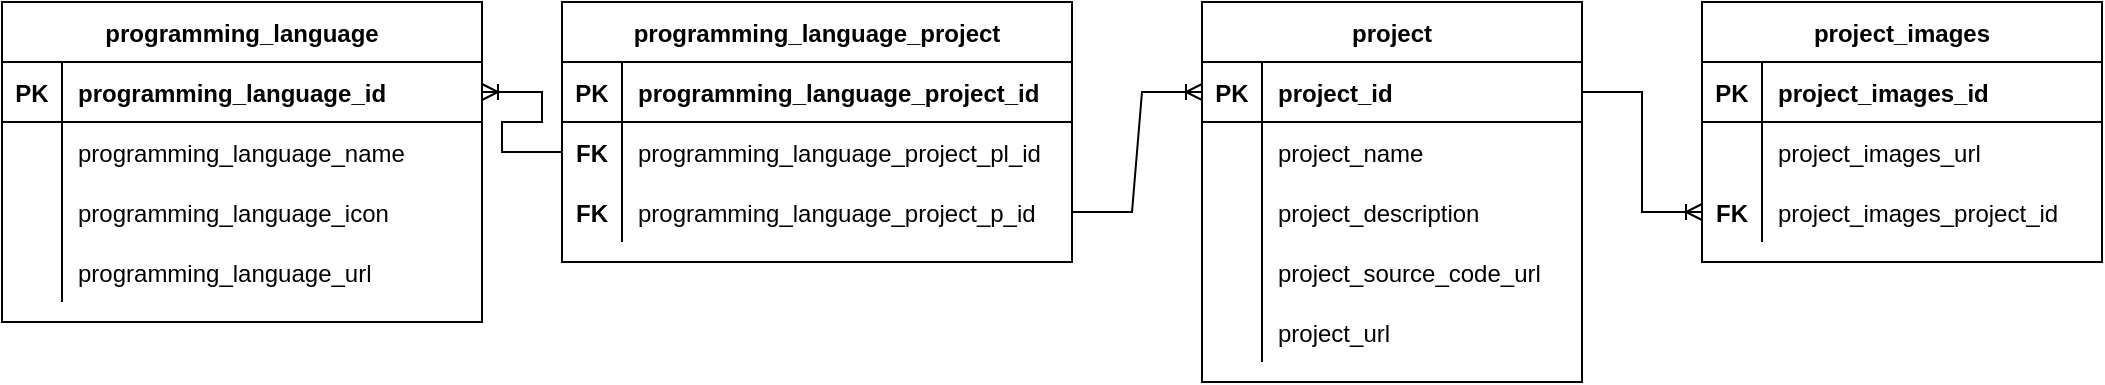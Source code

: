 <mxfile version="17.1.3"><diagram id="KBp0Fgo_afhDr6OTGSTx" name="Page-1"><mxGraphModel dx="1422" dy="744" grid="1" gridSize="10" guides="1" tooltips="1" connect="1" arrows="1" fold="1" page="1" pageScale="1" pageWidth="1169" pageHeight="827" math="0" shadow="0"><root><mxCell id="0"/><mxCell id="1" parent="0"/><mxCell id="77JiI4deQFKp-c6wT0Vm-14" value="project" style="shape=table;startSize=30;container=1;collapsible=1;childLayout=tableLayout;fixedRows=1;rowLines=0;fontStyle=1;align=center;resizeLast=1;" parent="1" vertex="1"><mxGeometry x="640" y="80" width="190" height="190" as="geometry"/></mxCell><mxCell id="77JiI4deQFKp-c6wT0Vm-15" value="" style="shape=tableRow;horizontal=0;startSize=0;swimlaneHead=0;swimlaneBody=0;fillColor=none;collapsible=0;dropTarget=0;points=[[0,0.5],[1,0.5]];portConstraint=eastwest;top=0;left=0;right=0;bottom=1;" parent="77JiI4deQFKp-c6wT0Vm-14" vertex="1"><mxGeometry y="30" width="190" height="30" as="geometry"/></mxCell><mxCell id="77JiI4deQFKp-c6wT0Vm-16" value="PK" style="shape=partialRectangle;connectable=0;fillColor=none;top=0;left=0;bottom=0;right=0;fontStyle=1;overflow=hidden;" parent="77JiI4deQFKp-c6wT0Vm-15" vertex="1"><mxGeometry width="30" height="30" as="geometry"><mxRectangle width="30" height="30" as="alternateBounds"/></mxGeometry></mxCell><mxCell id="77JiI4deQFKp-c6wT0Vm-17" value="project_id" style="shape=partialRectangle;connectable=0;fillColor=none;top=0;left=0;bottom=0;right=0;align=left;spacingLeft=6;fontStyle=1;overflow=hidden;" parent="77JiI4deQFKp-c6wT0Vm-15" vertex="1"><mxGeometry x="30" width="160" height="30" as="geometry"><mxRectangle width="160" height="30" as="alternateBounds"/></mxGeometry></mxCell><mxCell id="77JiI4deQFKp-c6wT0Vm-18" value="" style="shape=tableRow;horizontal=0;startSize=0;swimlaneHead=0;swimlaneBody=0;fillColor=none;collapsible=0;dropTarget=0;points=[[0,0.5],[1,0.5]];portConstraint=eastwest;top=0;left=0;right=0;bottom=0;" parent="77JiI4deQFKp-c6wT0Vm-14" vertex="1"><mxGeometry y="60" width="190" height="30" as="geometry"/></mxCell><mxCell id="77JiI4deQFKp-c6wT0Vm-19" value="" style="shape=partialRectangle;connectable=0;fillColor=none;top=0;left=0;bottom=0;right=0;editable=1;overflow=hidden;" parent="77JiI4deQFKp-c6wT0Vm-18" vertex="1"><mxGeometry width="30" height="30" as="geometry"><mxRectangle width="30" height="30" as="alternateBounds"/></mxGeometry></mxCell><mxCell id="77JiI4deQFKp-c6wT0Vm-20" value="project_name" style="shape=partialRectangle;connectable=0;fillColor=none;top=0;left=0;bottom=0;right=0;align=left;spacingLeft=6;overflow=hidden;" parent="77JiI4deQFKp-c6wT0Vm-18" vertex="1"><mxGeometry x="30" width="160" height="30" as="geometry"><mxRectangle width="160" height="30" as="alternateBounds"/></mxGeometry></mxCell><mxCell id="77JiI4deQFKp-c6wT0Vm-21" value="" style="shape=tableRow;horizontal=0;startSize=0;swimlaneHead=0;swimlaneBody=0;fillColor=none;collapsible=0;dropTarget=0;points=[[0,0.5],[1,0.5]];portConstraint=eastwest;top=0;left=0;right=0;bottom=0;" parent="77JiI4deQFKp-c6wT0Vm-14" vertex="1"><mxGeometry y="90" width="190" height="30" as="geometry"/></mxCell><mxCell id="77JiI4deQFKp-c6wT0Vm-22" value="" style="shape=partialRectangle;connectable=0;fillColor=none;top=0;left=0;bottom=0;right=0;editable=1;overflow=hidden;" parent="77JiI4deQFKp-c6wT0Vm-21" vertex="1"><mxGeometry width="30" height="30" as="geometry"><mxRectangle width="30" height="30" as="alternateBounds"/></mxGeometry></mxCell><mxCell id="77JiI4deQFKp-c6wT0Vm-23" value="project_description" style="shape=partialRectangle;connectable=0;fillColor=none;top=0;left=0;bottom=0;right=0;align=left;spacingLeft=6;overflow=hidden;" parent="77JiI4deQFKp-c6wT0Vm-21" vertex="1"><mxGeometry x="30" width="160" height="30" as="geometry"><mxRectangle width="160" height="30" as="alternateBounds"/></mxGeometry></mxCell><mxCell id="77JiI4deQFKp-c6wT0Vm-24" value="" style="shape=tableRow;horizontal=0;startSize=0;swimlaneHead=0;swimlaneBody=0;fillColor=none;collapsible=0;dropTarget=0;points=[[0,0.5],[1,0.5]];portConstraint=eastwest;top=0;left=0;right=0;bottom=0;" parent="77JiI4deQFKp-c6wT0Vm-14" vertex="1"><mxGeometry y="120" width="190" height="30" as="geometry"/></mxCell><mxCell id="77JiI4deQFKp-c6wT0Vm-25" value="" style="shape=partialRectangle;connectable=0;fillColor=none;top=0;left=0;bottom=0;right=0;editable=1;overflow=hidden;" parent="77JiI4deQFKp-c6wT0Vm-24" vertex="1"><mxGeometry width="30" height="30" as="geometry"><mxRectangle width="30" height="30" as="alternateBounds"/></mxGeometry></mxCell><mxCell id="77JiI4deQFKp-c6wT0Vm-26" value="project_source_code_url" style="shape=partialRectangle;connectable=0;fillColor=none;top=0;left=0;bottom=0;right=0;align=left;spacingLeft=6;overflow=hidden;" parent="77JiI4deQFKp-c6wT0Vm-24" vertex="1"><mxGeometry x="30" width="160" height="30" as="geometry"><mxRectangle width="160" height="30" as="alternateBounds"/></mxGeometry></mxCell><mxCell id="F56Yu4EKOvcxarRBFkAv-1" style="shape=tableRow;horizontal=0;startSize=0;swimlaneHead=0;swimlaneBody=0;fillColor=none;collapsible=0;dropTarget=0;points=[[0,0.5],[1,0.5]];portConstraint=eastwest;top=0;left=0;right=0;bottom=0;" vertex="1" parent="77JiI4deQFKp-c6wT0Vm-14"><mxGeometry y="150" width="190" height="30" as="geometry"/></mxCell><mxCell id="F56Yu4EKOvcxarRBFkAv-2" style="shape=partialRectangle;connectable=0;fillColor=none;top=0;left=0;bottom=0;right=0;editable=1;overflow=hidden;" vertex="1" parent="F56Yu4EKOvcxarRBFkAv-1"><mxGeometry width="30" height="30" as="geometry"><mxRectangle width="30" height="30" as="alternateBounds"/></mxGeometry></mxCell><mxCell id="F56Yu4EKOvcxarRBFkAv-3" value="project_url" style="shape=partialRectangle;connectable=0;fillColor=none;top=0;left=0;bottom=0;right=0;align=left;spacingLeft=6;overflow=hidden;" vertex="1" parent="F56Yu4EKOvcxarRBFkAv-1"><mxGeometry x="30" width="160" height="30" as="geometry"><mxRectangle width="160" height="30" as="alternateBounds"/></mxGeometry></mxCell><mxCell id="F56Yu4EKOvcxarRBFkAv-4" value="project_images" style="shape=table;startSize=30;container=1;collapsible=1;childLayout=tableLayout;fixedRows=1;rowLines=0;fontStyle=1;align=center;resizeLast=1;" vertex="1" parent="1"><mxGeometry x="890" y="80" width="200" height="130" as="geometry"/></mxCell><mxCell id="F56Yu4EKOvcxarRBFkAv-5" value="" style="shape=tableRow;horizontal=0;startSize=0;swimlaneHead=0;swimlaneBody=0;fillColor=none;collapsible=0;dropTarget=0;points=[[0,0.5],[1,0.5]];portConstraint=eastwest;top=0;left=0;right=0;bottom=1;" vertex="1" parent="F56Yu4EKOvcxarRBFkAv-4"><mxGeometry y="30" width="200" height="30" as="geometry"/></mxCell><mxCell id="F56Yu4EKOvcxarRBFkAv-6" value="PK" style="shape=partialRectangle;connectable=0;fillColor=none;top=0;left=0;bottom=0;right=0;fontStyle=1;overflow=hidden;" vertex="1" parent="F56Yu4EKOvcxarRBFkAv-5"><mxGeometry width="30" height="30" as="geometry"><mxRectangle width="30" height="30" as="alternateBounds"/></mxGeometry></mxCell><mxCell id="F56Yu4EKOvcxarRBFkAv-7" value="project_images_id" style="shape=partialRectangle;connectable=0;fillColor=none;top=0;left=0;bottom=0;right=0;align=left;spacingLeft=6;fontStyle=1;overflow=hidden;" vertex="1" parent="F56Yu4EKOvcxarRBFkAv-5"><mxGeometry x="30" width="170" height="30" as="geometry"><mxRectangle width="170" height="30" as="alternateBounds"/></mxGeometry></mxCell><mxCell id="F56Yu4EKOvcxarRBFkAv-8" value="" style="shape=tableRow;horizontal=0;startSize=0;swimlaneHead=0;swimlaneBody=0;fillColor=none;collapsible=0;dropTarget=0;points=[[0,0.5],[1,0.5]];portConstraint=eastwest;top=0;left=0;right=0;bottom=0;" vertex="1" parent="F56Yu4EKOvcxarRBFkAv-4"><mxGeometry y="60" width="200" height="30" as="geometry"/></mxCell><mxCell id="F56Yu4EKOvcxarRBFkAv-9" value="" style="shape=partialRectangle;connectable=0;fillColor=none;top=0;left=0;bottom=0;right=0;editable=1;overflow=hidden;" vertex="1" parent="F56Yu4EKOvcxarRBFkAv-8"><mxGeometry width="30" height="30" as="geometry"><mxRectangle width="30" height="30" as="alternateBounds"/></mxGeometry></mxCell><mxCell id="F56Yu4EKOvcxarRBFkAv-10" value="project_images_url" style="shape=partialRectangle;connectable=0;fillColor=none;top=0;left=0;bottom=0;right=0;align=left;spacingLeft=6;overflow=hidden;" vertex="1" parent="F56Yu4EKOvcxarRBFkAv-8"><mxGeometry x="30" width="170" height="30" as="geometry"><mxRectangle width="170" height="30" as="alternateBounds"/></mxGeometry></mxCell><mxCell id="F56Yu4EKOvcxarRBFkAv-17" style="shape=tableRow;horizontal=0;startSize=0;swimlaneHead=0;swimlaneBody=0;fillColor=none;collapsible=0;dropTarget=0;points=[[0,0.5],[1,0.5]];portConstraint=eastwest;top=0;left=0;right=0;bottom=0;" vertex="1" parent="F56Yu4EKOvcxarRBFkAv-4"><mxGeometry y="90" width="200" height="30" as="geometry"/></mxCell><mxCell id="F56Yu4EKOvcxarRBFkAv-18" value="FK" style="shape=partialRectangle;connectable=0;fillColor=none;top=0;left=0;bottom=0;right=0;editable=1;overflow=hidden;fontStyle=1" vertex="1" parent="F56Yu4EKOvcxarRBFkAv-17"><mxGeometry width="30" height="30" as="geometry"><mxRectangle width="30" height="30" as="alternateBounds"/></mxGeometry></mxCell><mxCell id="F56Yu4EKOvcxarRBFkAv-19" value="project_images_project_id" style="shape=partialRectangle;connectable=0;fillColor=none;top=0;left=0;bottom=0;right=0;align=left;spacingLeft=6;overflow=hidden;" vertex="1" parent="F56Yu4EKOvcxarRBFkAv-17"><mxGeometry x="30" width="170" height="30" as="geometry"><mxRectangle width="170" height="30" as="alternateBounds"/></mxGeometry></mxCell><mxCell id="F56Yu4EKOvcxarRBFkAv-21" value="" style="edgeStyle=entityRelationEdgeStyle;fontSize=12;html=1;endArrow=ERoneToMany;rounded=0;entryX=0;entryY=0.5;entryDx=0;entryDy=0;exitX=1;exitY=0.5;exitDx=0;exitDy=0;" edge="1" parent="1" source="77JiI4deQFKp-c6wT0Vm-15" target="F56Yu4EKOvcxarRBFkAv-17"><mxGeometry width="100" height="100" relative="1" as="geometry"><mxPoint x="680" y="100" as="sourcePoint"/><mxPoint x="780" as="targetPoint"/></mxGeometry></mxCell><mxCell id="F56Yu4EKOvcxarRBFkAv-23" value="programming_language" style="shape=table;startSize=30;container=1;collapsible=1;childLayout=tableLayout;fixedRows=1;rowLines=0;fontStyle=1;align=center;resizeLast=1;" vertex="1" parent="1"><mxGeometry x="40" y="80" width="240" height="160" as="geometry"/></mxCell><mxCell id="F56Yu4EKOvcxarRBFkAv-24" value="" style="shape=tableRow;horizontal=0;startSize=0;swimlaneHead=0;swimlaneBody=0;fillColor=none;collapsible=0;dropTarget=0;points=[[0,0.5],[1,0.5]];portConstraint=eastwest;top=0;left=0;right=0;bottom=1;" vertex="1" parent="F56Yu4EKOvcxarRBFkAv-23"><mxGeometry y="30" width="240" height="30" as="geometry"/></mxCell><mxCell id="F56Yu4EKOvcxarRBFkAv-25" value="PK" style="shape=partialRectangle;connectable=0;fillColor=none;top=0;left=0;bottom=0;right=0;fontStyle=1;overflow=hidden;" vertex="1" parent="F56Yu4EKOvcxarRBFkAv-24"><mxGeometry width="30" height="30" as="geometry"><mxRectangle width="30" height="30" as="alternateBounds"/></mxGeometry></mxCell><mxCell id="F56Yu4EKOvcxarRBFkAv-26" value="programming_language_id" style="shape=partialRectangle;connectable=0;fillColor=none;top=0;left=0;bottom=0;right=0;align=left;spacingLeft=6;fontStyle=1;overflow=hidden;" vertex="1" parent="F56Yu4EKOvcxarRBFkAv-24"><mxGeometry x="30" width="210" height="30" as="geometry"><mxRectangle width="210" height="30" as="alternateBounds"/></mxGeometry></mxCell><mxCell id="F56Yu4EKOvcxarRBFkAv-27" value="" style="shape=tableRow;horizontal=0;startSize=0;swimlaneHead=0;swimlaneBody=0;fillColor=none;collapsible=0;dropTarget=0;points=[[0,0.5],[1,0.5]];portConstraint=eastwest;top=0;left=0;right=0;bottom=0;" vertex="1" parent="F56Yu4EKOvcxarRBFkAv-23"><mxGeometry y="60" width="240" height="30" as="geometry"/></mxCell><mxCell id="F56Yu4EKOvcxarRBFkAv-28" value="" style="shape=partialRectangle;connectable=0;fillColor=none;top=0;left=0;bottom=0;right=0;editable=1;overflow=hidden;" vertex="1" parent="F56Yu4EKOvcxarRBFkAv-27"><mxGeometry width="30" height="30" as="geometry"><mxRectangle width="30" height="30" as="alternateBounds"/></mxGeometry></mxCell><mxCell id="F56Yu4EKOvcxarRBFkAv-29" value="programming_language_name" style="shape=partialRectangle;connectable=0;fillColor=none;top=0;left=0;bottom=0;right=0;align=left;spacingLeft=6;overflow=hidden;" vertex="1" parent="F56Yu4EKOvcxarRBFkAv-27"><mxGeometry x="30" width="210" height="30" as="geometry"><mxRectangle width="210" height="30" as="alternateBounds"/></mxGeometry></mxCell><mxCell id="F56Yu4EKOvcxarRBFkAv-30" value="" style="shape=tableRow;horizontal=0;startSize=0;swimlaneHead=0;swimlaneBody=0;fillColor=none;collapsible=0;dropTarget=0;points=[[0,0.5],[1,0.5]];portConstraint=eastwest;top=0;left=0;right=0;bottom=0;" vertex="1" parent="F56Yu4EKOvcxarRBFkAv-23"><mxGeometry y="90" width="240" height="30" as="geometry"/></mxCell><mxCell id="F56Yu4EKOvcxarRBFkAv-31" value="" style="shape=partialRectangle;connectable=0;fillColor=none;top=0;left=0;bottom=0;right=0;editable=1;overflow=hidden;" vertex="1" parent="F56Yu4EKOvcxarRBFkAv-30"><mxGeometry width="30" height="30" as="geometry"><mxRectangle width="30" height="30" as="alternateBounds"/></mxGeometry></mxCell><mxCell id="F56Yu4EKOvcxarRBFkAv-32" value="programming_language_icon" style="shape=partialRectangle;connectable=0;fillColor=none;top=0;left=0;bottom=0;right=0;align=left;spacingLeft=6;overflow=hidden;" vertex="1" parent="F56Yu4EKOvcxarRBFkAv-30"><mxGeometry x="30" width="210" height="30" as="geometry"><mxRectangle width="210" height="30" as="alternateBounds"/></mxGeometry></mxCell><mxCell id="F56Yu4EKOvcxarRBFkAv-36" style="shape=tableRow;horizontal=0;startSize=0;swimlaneHead=0;swimlaneBody=0;fillColor=none;collapsible=0;dropTarget=0;points=[[0,0.5],[1,0.5]];portConstraint=eastwest;top=0;left=0;right=0;bottom=0;" vertex="1" parent="F56Yu4EKOvcxarRBFkAv-23"><mxGeometry y="120" width="240" height="30" as="geometry"/></mxCell><mxCell id="F56Yu4EKOvcxarRBFkAv-37" style="shape=partialRectangle;connectable=0;fillColor=none;top=0;left=0;bottom=0;right=0;editable=1;overflow=hidden;" vertex="1" parent="F56Yu4EKOvcxarRBFkAv-36"><mxGeometry width="30" height="30" as="geometry"><mxRectangle width="30" height="30" as="alternateBounds"/></mxGeometry></mxCell><mxCell id="F56Yu4EKOvcxarRBFkAv-38" value="programming_language_url" style="shape=partialRectangle;connectable=0;fillColor=none;top=0;left=0;bottom=0;right=0;align=left;spacingLeft=6;overflow=hidden;" vertex="1" parent="F56Yu4EKOvcxarRBFkAv-36"><mxGeometry x="30" width="210" height="30" as="geometry"><mxRectangle width="210" height="30" as="alternateBounds"/></mxGeometry></mxCell><mxCell id="F56Yu4EKOvcxarRBFkAv-40" value="programming_language_project" style="shape=table;startSize=30;container=1;collapsible=1;childLayout=tableLayout;fixedRows=1;rowLines=0;fontStyle=1;align=center;resizeLast=1;" vertex="1" parent="1"><mxGeometry x="320" y="80" width="255" height="130" as="geometry"/></mxCell><mxCell id="F56Yu4EKOvcxarRBFkAv-41" value="" style="shape=tableRow;horizontal=0;startSize=0;swimlaneHead=0;swimlaneBody=0;fillColor=none;collapsible=0;dropTarget=0;points=[[0,0.5],[1,0.5]];portConstraint=eastwest;top=0;left=0;right=0;bottom=1;" vertex="1" parent="F56Yu4EKOvcxarRBFkAv-40"><mxGeometry y="30" width="255" height="30" as="geometry"/></mxCell><mxCell id="F56Yu4EKOvcxarRBFkAv-42" value="PK" style="shape=partialRectangle;connectable=0;fillColor=none;top=0;left=0;bottom=0;right=0;fontStyle=1;overflow=hidden;" vertex="1" parent="F56Yu4EKOvcxarRBFkAv-41"><mxGeometry width="30" height="30" as="geometry"><mxRectangle width="30" height="30" as="alternateBounds"/></mxGeometry></mxCell><mxCell id="F56Yu4EKOvcxarRBFkAv-43" value="programming_language_project_id" style="shape=partialRectangle;connectable=0;fillColor=none;top=0;left=0;bottom=0;right=0;align=left;spacingLeft=6;fontStyle=1;overflow=hidden;" vertex="1" parent="F56Yu4EKOvcxarRBFkAv-41"><mxGeometry x="30" width="225" height="30" as="geometry"><mxRectangle width="225" height="30" as="alternateBounds"/></mxGeometry></mxCell><mxCell id="F56Yu4EKOvcxarRBFkAv-44" value="" style="shape=tableRow;horizontal=0;startSize=0;swimlaneHead=0;swimlaneBody=0;fillColor=none;collapsible=0;dropTarget=0;points=[[0,0.5],[1,0.5]];portConstraint=eastwest;top=0;left=0;right=0;bottom=0;" vertex="1" parent="F56Yu4EKOvcxarRBFkAv-40"><mxGeometry y="60" width="255" height="30" as="geometry"/></mxCell><mxCell id="F56Yu4EKOvcxarRBFkAv-45" value="FK" style="shape=partialRectangle;connectable=0;fillColor=none;top=0;left=0;bottom=0;right=0;editable=1;overflow=hidden;fontStyle=1" vertex="1" parent="F56Yu4EKOvcxarRBFkAv-44"><mxGeometry width="30" height="30" as="geometry"><mxRectangle width="30" height="30" as="alternateBounds"/></mxGeometry></mxCell><mxCell id="F56Yu4EKOvcxarRBFkAv-46" value="programming_language_project_pl_id" style="shape=partialRectangle;connectable=0;fillColor=none;top=0;left=0;bottom=0;right=0;align=left;spacingLeft=6;overflow=hidden;" vertex="1" parent="F56Yu4EKOvcxarRBFkAv-44"><mxGeometry x="30" width="225" height="30" as="geometry"><mxRectangle width="225" height="30" as="alternateBounds"/></mxGeometry></mxCell><mxCell id="F56Yu4EKOvcxarRBFkAv-47" style="shape=tableRow;horizontal=0;startSize=0;swimlaneHead=0;swimlaneBody=0;fillColor=none;collapsible=0;dropTarget=0;points=[[0,0.5],[1,0.5]];portConstraint=eastwest;top=0;left=0;right=0;bottom=0;" vertex="1" parent="F56Yu4EKOvcxarRBFkAv-40"><mxGeometry y="90" width="255" height="30" as="geometry"/></mxCell><mxCell id="F56Yu4EKOvcxarRBFkAv-48" value="FK" style="shape=partialRectangle;connectable=0;fillColor=none;top=0;left=0;bottom=0;right=0;editable=1;overflow=hidden;fontStyle=1" vertex="1" parent="F56Yu4EKOvcxarRBFkAv-47"><mxGeometry width="30" height="30" as="geometry"><mxRectangle width="30" height="30" as="alternateBounds"/></mxGeometry></mxCell><mxCell id="F56Yu4EKOvcxarRBFkAv-49" value="programming_language_project_p_id" style="shape=partialRectangle;connectable=0;fillColor=none;top=0;left=0;bottom=0;right=0;align=left;spacingLeft=6;overflow=hidden;" vertex="1" parent="F56Yu4EKOvcxarRBFkAv-47"><mxGeometry x="30" width="225" height="30" as="geometry"><mxRectangle width="225" height="30" as="alternateBounds"/></mxGeometry></mxCell><mxCell id="F56Yu4EKOvcxarRBFkAv-50" value="" style="edgeStyle=entityRelationEdgeStyle;fontSize=12;html=1;endArrow=ERoneToMany;rounded=0;entryX=0;entryY=0.5;entryDx=0;entryDy=0;exitX=1;exitY=0.5;exitDx=0;exitDy=0;" edge="1" parent="1" source="F56Yu4EKOvcxarRBFkAv-47" target="77JiI4deQFKp-c6wT0Vm-15"><mxGeometry width="100" height="100" relative="1" as="geometry"><mxPoint x="510" y="440" as="sourcePoint"/><mxPoint x="610" y="340" as="targetPoint"/></mxGeometry></mxCell><mxCell id="F56Yu4EKOvcxarRBFkAv-51" value="" style="edgeStyle=entityRelationEdgeStyle;fontSize=12;html=1;endArrow=ERoneToMany;rounded=0;entryX=1;entryY=0.5;entryDx=0;entryDy=0;exitX=0;exitY=0.5;exitDx=0;exitDy=0;" edge="1" parent="1" source="F56Yu4EKOvcxarRBFkAv-44" target="F56Yu4EKOvcxarRBFkAv-24"><mxGeometry width="100" height="100" relative="1" as="geometry"><mxPoint x="615" y="189" as="sourcePoint"/><mxPoint x="720" y="115" as="targetPoint"/></mxGeometry></mxCell></root></mxGraphModel></diagram></mxfile>